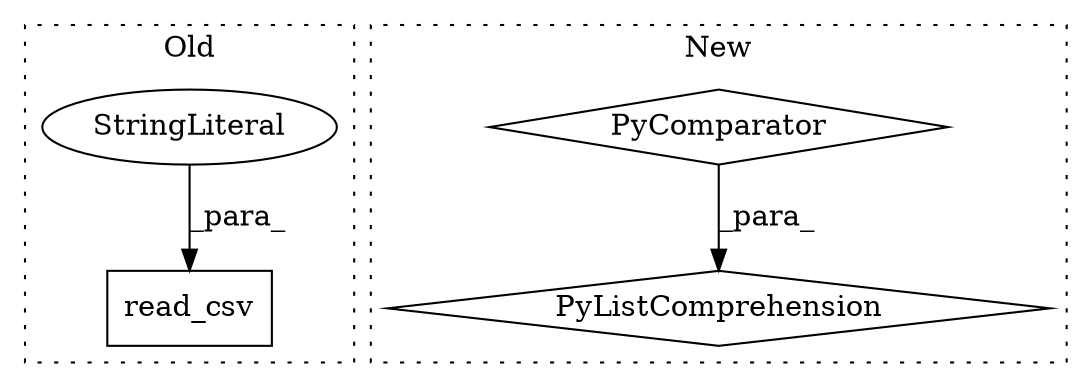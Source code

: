 digraph G {
subgraph cluster0 {
1 [label="read_csv" a="32" s="862,900" l="9,1" shape="box"];
3 [label="StringLiteral" a="45" s="871" l="29" shape="ellipse"];
label = "Old";
style="dotted";
}
subgraph cluster1 {
2 [label="PyComparator" a="113" s="682" l="26" shape="diamond"];
4 [label="PyListComprehension" a="109" s="603" l="113" shape="diamond"];
label = "New";
style="dotted";
}
2 -> 4 [label="_para_"];
3 -> 1 [label="_para_"];
}